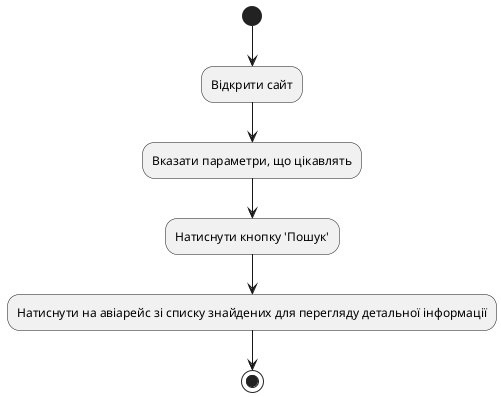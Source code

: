 @startuml NU1
(*) --> "Відкрити сайт"
--> "Вказати параметри, що цікавлять"
--> "Натиснути кнопку 'Пошук'"
--> "Натиснути на авіарейс зі списку знайдених для перегляду детальної інформації"
--> (*)

@enduml